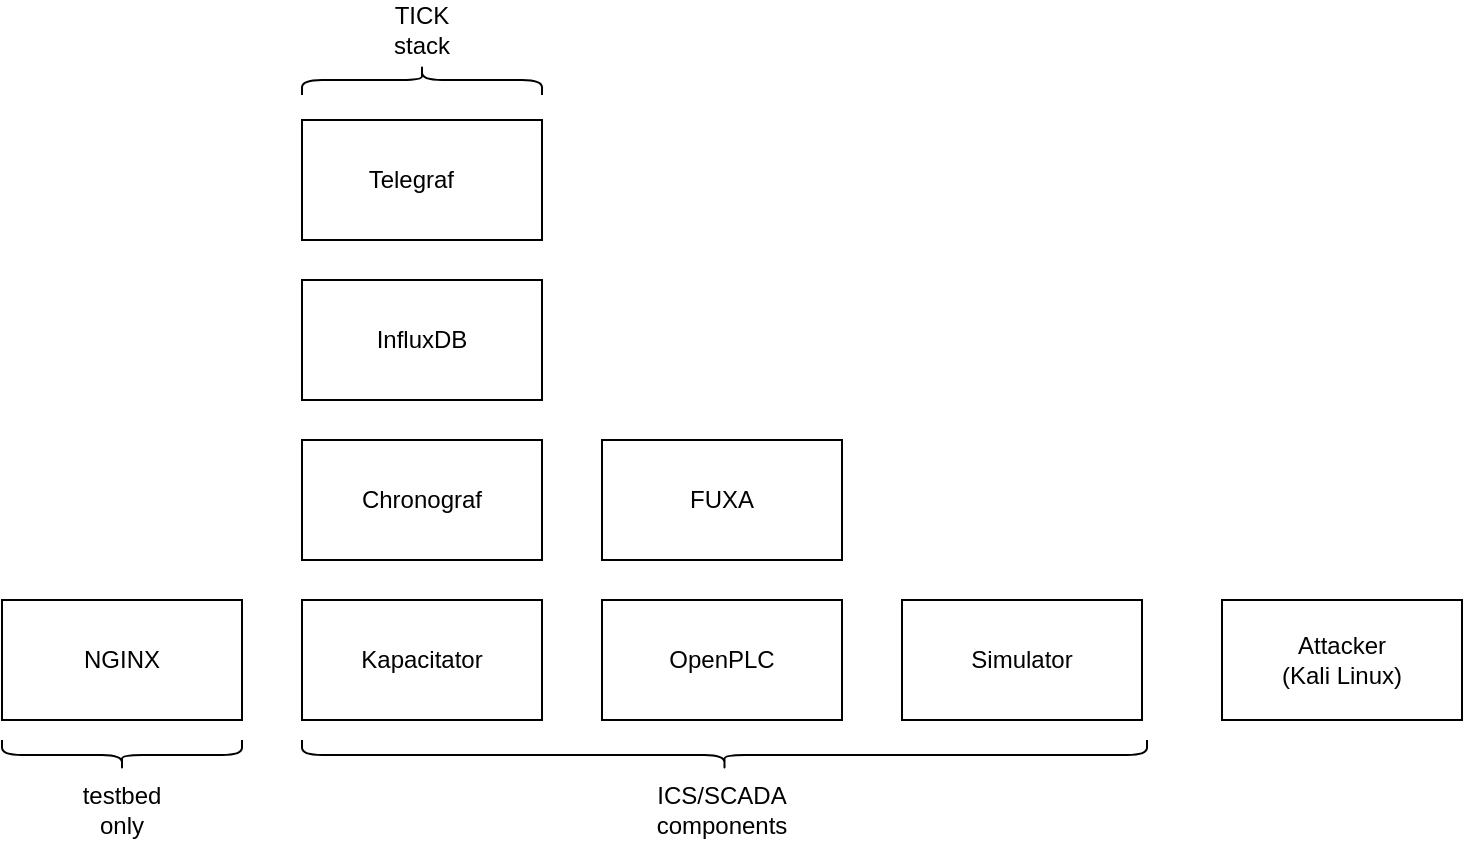 <mxfile version="16.6.4" type="device"><diagram id="G6CZskMuvcZ-c5CEL2WO" name="Page-1"><mxGraphModel dx="1415" dy="961" grid="1" gridSize="10" guides="1" tooltips="1" connect="1" arrows="1" fold="1" page="1" pageScale="1" pageWidth="850" pageHeight="1100" math="0" shadow="0"><root><mxCell id="0"/><mxCell id="1" parent="0"/><mxCell id="qmsY0rDJ9zGGZ9xBysQU-1" value="Kapacitator" style="rounded=0;whiteSpace=wrap;html=1;" vertex="1" parent="1"><mxGeometry x="200" y="360" width="120" height="60" as="geometry"/></mxCell><mxCell id="qmsY0rDJ9zGGZ9xBysQU-2" value="Chronograf" style="rounded=0;whiteSpace=wrap;html=1;" vertex="1" parent="1"><mxGeometry x="200" y="280" width="120" height="60" as="geometry"/></mxCell><mxCell id="qmsY0rDJ9zGGZ9xBysQU-3" value="InfluxDB" style="rounded=0;whiteSpace=wrap;html=1;" vertex="1" parent="1"><mxGeometry x="200" y="200" width="120" height="60" as="geometry"/></mxCell><mxCell id="qmsY0rDJ9zGGZ9xBysQU-4" value="Telegraf&lt;span style=&quot;white-space: pre&quot;&gt;&#9;&lt;/span&gt;" style="rounded=0;whiteSpace=wrap;html=1;" vertex="1" parent="1"><mxGeometry x="200" y="120" width="120" height="60" as="geometry"/></mxCell><mxCell id="qmsY0rDJ9zGGZ9xBysQU-5" value="OpenPLC" style="rounded=0;whiteSpace=wrap;html=1;" vertex="1" parent="1"><mxGeometry x="350" y="360" width="120" height="60" as="geometry"/></mxCell><mxCell id="qmsY0rDJ9zGGZ9xBysQU-6" value="FUXA" style="rounded=0;whiteSpace=wrap;html=1;" vertex="1" parent="1"><mxGeometry x="350" y="280" width="120" height="60" as="geometry"/></mxCell><mxCell id="qmsY0rDJ9zGGZ9xBysQU-8" value="Simulator" style="rounded=0;whiteSpace=wrap;html=1;" vertex="1" parent="1"><mxGeometry x="500" y="360" width="120" height="60" as="geometry"/></mxCell><mxCell id="qmsY0rDJ9zGGZ9xBysQU-9" value="NGINX" style="rounded=0;whiteSpace=wrap;html=1;" vertex="1" parent="1"><mxGeometry x="50" y="360" width="120" height="60" as="geometry"/></mxCell><mxCell id="qmsY0rDJ9zGGZ9xBysQU-17" value="" style="shape=curlyBracket;whiteSpace=wrap;html=1;rounded=1;rotation=-90;" vertex="1" parent="1"><mxGeometry x="102.5" y="377.5" width="15" height="120" as="geometry"/></mxCell><mxCell id="qmsY0rDJ9zGGZ9xBysQU-18" value="testbed only" style="text;html=1;strokeColor=none;fillColor=none;align=center;verticalAlign=middle;whiteSpace=wrap;rounded=0;" vertex="1" parent="1"><mxGeometry x="80" y="450" width="60" height="30" as="geometry"/></mxCell><mxCell id="qmsY0rDJ9zGGZ9xBysQU-19" value="" style="shape=curlyBracket;whiteSpace=wrap;html=1;rounded=1;rotation=90;" vertex="1" parent="1"><mxGeometry x="252.5" y="40" width="15" height="120" as="geometry"/></mxCell><mxCell id="qmsY0rDJ9zGGZ9xBysQU-20" value="TICK&lt;br&gt;stack" style="text;html=1;strokeColor=none;fillColor=none;align=center;verticalAlign=middle;whiteSpace=wrap;rounded=0;" vertex="1" parent="1"><mxGeometry x="230" y="60" width="60" height="30" as="geometry"/></mxCell><mxCell id="qmsY0rDJ9zGGZ9xBysQU-21" value="" style="shape=curlyBracket;whiteSpace=wrap;html=1;rounded=1;rotation=-90;" vertex="1" parent="1"><mxGeometry x="403.75" y="226.25" width="15" height="422.5" as="geometry"/></mxCell><mxCell id="qmsY0rDJ9zGGZ9xBysQU-22" value="ICS/SCADA&lt;br&gt;components" style="text;html=1;strokeColor=none;fillColor=none;align=center;verticalAlign=middle;whiteSpace=wrap;rounded=0;" vertex="1" parent="1"><mxGeometry x="380" y="450" width="60" height="30" as="geometry"/></mxCell><mxCell id="qmsY0rDJ9zGGZ9xBysQU-23" value="Attacker&lt;br&gt;(Kali Linux)" style="rounded=0;whiteSpace=wrap;html=1;" vertex="1" parent="1"><mxGeometry x="660" y="360" width="120" height="60" as="geometry"/></mxCell></root></mxGraphModel></diagram></mxfile>
